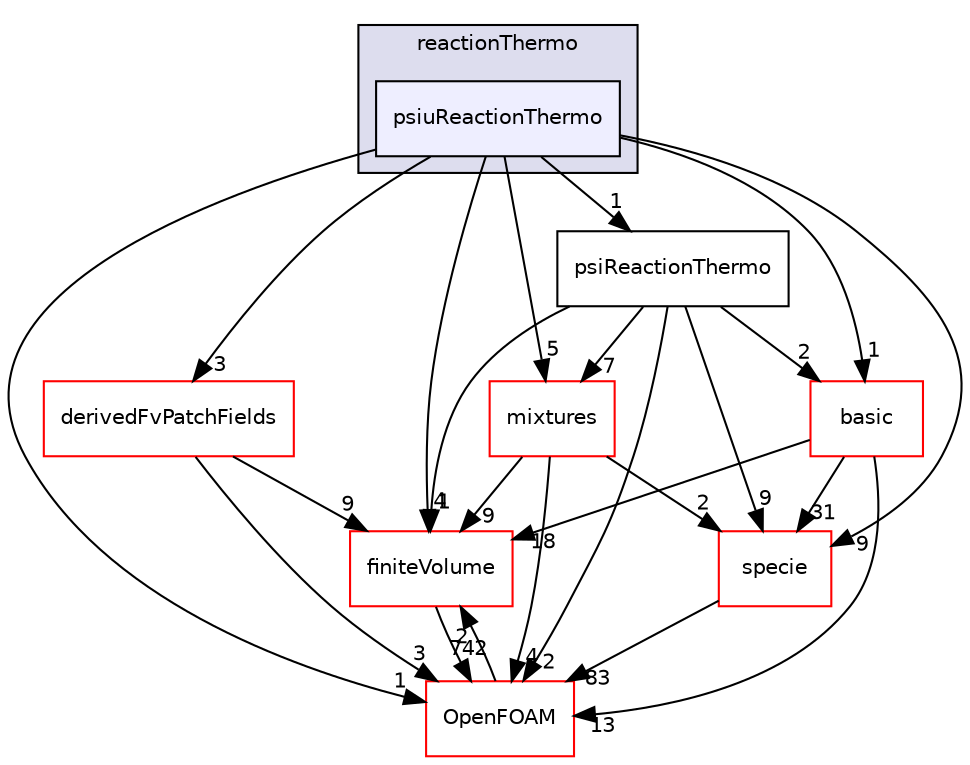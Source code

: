 digraph "src/thermophysicalModels/reactionThermo/psiuReactionThermo" {
  bgcolor=transparent;
  compound=true
  node [ fontsize="10", fontname="Helvetica"];
  edge [ labelfontsize="10", labelfontname="Helvetica"];
  subgraph clusterdir_87c7a4a86ffb283740ec390ea55551cb {
    graph [ bgcolor="#ddddee", pencolor="black", label="reactionThermo" fontname="Helvetica", fontsize="10", URL="dir_87c7a4a86ffb283740ec390ea55551cb.html"]
  dir_6ec41dc007f4135099c235859d62b1cb [shape=box, label="psiuReactionThermo", style="filled", fillcolor="#eeeeff", pencolor="black", URL="dir_6ec41dc007f4135099c235859d62b1cb.html"];
  }
  dir_4c3899116fa10d6c6748b991d6c665d1 [shape=box label="mixtures" color="red" URL="dir_4c3899116fa10d6c6748b991d6c665d1.html"];
  dir_9bd15774b555cf7259a6fa18f99fe99b [shape=box label="finiteVolume" color="red" URL="dir_9bd15774b555cf7259a6fa18f99fe99b.html"];
  dir_5c4bf53b114f4c9237cd4ef0431fc9bd [shape=box label="specie" color="red" URL="dir_5c4bf53b114f4c9237cd4ef0431fc9bd.html"];
  dir_b4a598cc3c8559f97d66ffab99cf62b6 [shape=box label="derivedFvPatchFields" color="red" URL="dir_b4a598cc3c8559f97d66ffab99cf62b6.html"];
  dir_c5473ff19b20e6ec4dfe5c310b3778a8 [shape=box label="OpenFOAM" color="red" URL="dir_c5473ff19b20e6ec4dfe5c310b3778a8.html"];
  dir_06f148173e18b30571767a4646427f53 [shape=box label="psiReactionThermo" URL="dir_06f148173e18b30571767a4646427f53.html"];
  dir_38cb9973e0eaf6834e10b18bff965c4b [shape=box label="basic" color="red" URL="dir_38cb9973e0eaf6834e10b18bff965c4b.html"];
  dir_4c3899116fa10d6c6748b991d6c665d1->dir_9bd15774b555cf7259a6fa18f99fe99b [headlabel="9", labeldistance=1.5 headhref="dir_002885_000867.html"];
  dir_4c3899116fa10d6c6748b991d6c665d1->dir_5c4bf53b114f4c9237cd4ef0431fc9bd [headlabel="2", labeldistance=1.5 headhref="dir_002885_001213.html"];
  dir_4c3899116fa10d6c6748b991d6c665d1->dir_c5473ff19b20e6ec4dfe5c310b3778a8 [headlabel="4", labeldistance=1.5 headhref="dir_002885_001929.html"];
  dir_9bd15774b555cf7259a6fa18f99fe99b->dir_c5473ff19b20e6ec4dfe5c310b3778a8 [headlabel="742", labeldistance=1.5 headhref="dir_000867_001929.html"];
  dir_5c4bf53b114f4c9237cd4ef0431fc9bd->dir_c5473ff19b20e6ec4dfe5c310b3778a8 [headlabel="83", labeldistance=1.5 headhref="dir_001213_001929.html"];
  dir_b4a598cc3c8559f97d66ffab99cf62b6->dir_9bd15774b555cf7259a6fa18f99fe99b [headlabel="9", labeldistance=1.5 headhref="dir_002879_000867.html"];
  dir_b4a598cc3c8559f97d66ffab99cf62b6->dir_c5473ff19b20e6ec4dfe5c310b3778a8 [headlabel="3", labeldistance=1.5 headhref="dir_002879_001929.html"];
  dir_6ec41dc007f4135099c235859d62b1cb->dir_4c3899116fa10d6c6748b991d6c665d1 [headlabel="5", labeldistance=1.5 headhref="dir_002898_002885.html"];
  dir_6ec41dc007f4135099c235859d62b1cb->dir_9bd15774b555cf7259a6fa18f99fe99b [headlabel="4", labeldistance=1.5 headhref="dir_002898_000867.html"];
  dir_6ec41dc007f4135099c235859d62b1cb->dir_5c4bf53b114f4c9237cd4ef0431fc9bd [headlabel="9", labeldistance=1.5 headhref="dir_002898_001213.html"];
  dir_6ec41dc007f4135099c235859d62b1cb->dir_b4a598cc3c8559f97d66ffab99cf62b6 [headlabel="3", labeldistance=1.5 headhref="dir_002898_002879.html"];
  dir_6ec41dc007f4135099c235859d62b1cb->dir_c5473ff19b20e6ec4dfe5c310b3778a8 [headlabel="1", labeldistance=1.5 headhref="dir_002898_001929.html"];
  dir_6ec41dc007f4135099c235859d62b1cb->dir_06f148173e18b30571767a4646427f53 [headlabel="1", labeldistance=1.5 headhref="dir_002898_002897.html"];
  dir_6ec41dc007f4135099c235859d62b1cb->dir_38cb9973e0eaf6834e10b18bff965c4b [headlabel="1", labeldistance=1.5 headhref="dir_002898_002746.html"];
  dir_c5473ff19b20e6ec4dfe5c310b3778a8->dir_9bd15774b555cf7259a6fa18f99fe99b [headlabel="2", labeldistance=1.5 headhref="dir_001929_000867.html"];
  dir_06f148173e18b30571767a4646427f53->dir_4c3899116fa10d6c6748b991d6c665d1 [headlabel="7", labeldistance=1.5 headhref="dir_002897_002885.html"];
  dir_06f148173e18b30571767a4646427f53->dir_9bd15774b555cf7259a6fa18f99fe99b [headlabel="1", labeldistance=1.5 headhref="dir_002897_000867.html"];
  dir_06f148173e18b30571767a4646427f53->dir_5c4bf53b114f4c9237cd4ef0431fc9bd [headlabel="9", labeldistance=1.5 headhref="dir_002897_001213.html"];
  dir_06f148173e18b30571767a4646427f53->dir_c5473ff19b20e6ec4dfe5c310b3778a8 [headlabel="2", labeldistance=1.5 headhref="dir_002897_001929.html"];
  dir_06f148173e18b30571767a4646427f53->dir_38cb9973e0eaf6834e10b18bff965c4b [headlabel="2", labeldistance=1.5 headhref="dir_002897_002746.html"];
  dir_38cb9973e0eaf6834e10b18bff965c4b->dir_9bd15774b555cf7259a6fa18f99fe99b [headlabel="18", labeldistance=1.5 headhref="dir_002746_000867.html"];
  dir_38cb9973e0eaf6834e10b18bff965c4b->dir_5c4bf53b114f4c9237cd4ef0431fc9bd [headlabel="31", labeldistance=1.5 headhref="dir_002746_001213.html"];
  dir_38cb9973e0eaf6834e10b18bff965c4b->dir_c5473ff19b20e6ec4dfe5c310b3778a8 [headlabel="13", labeldistance=1.5 headhref="dir_002746_001929.html"];
}
